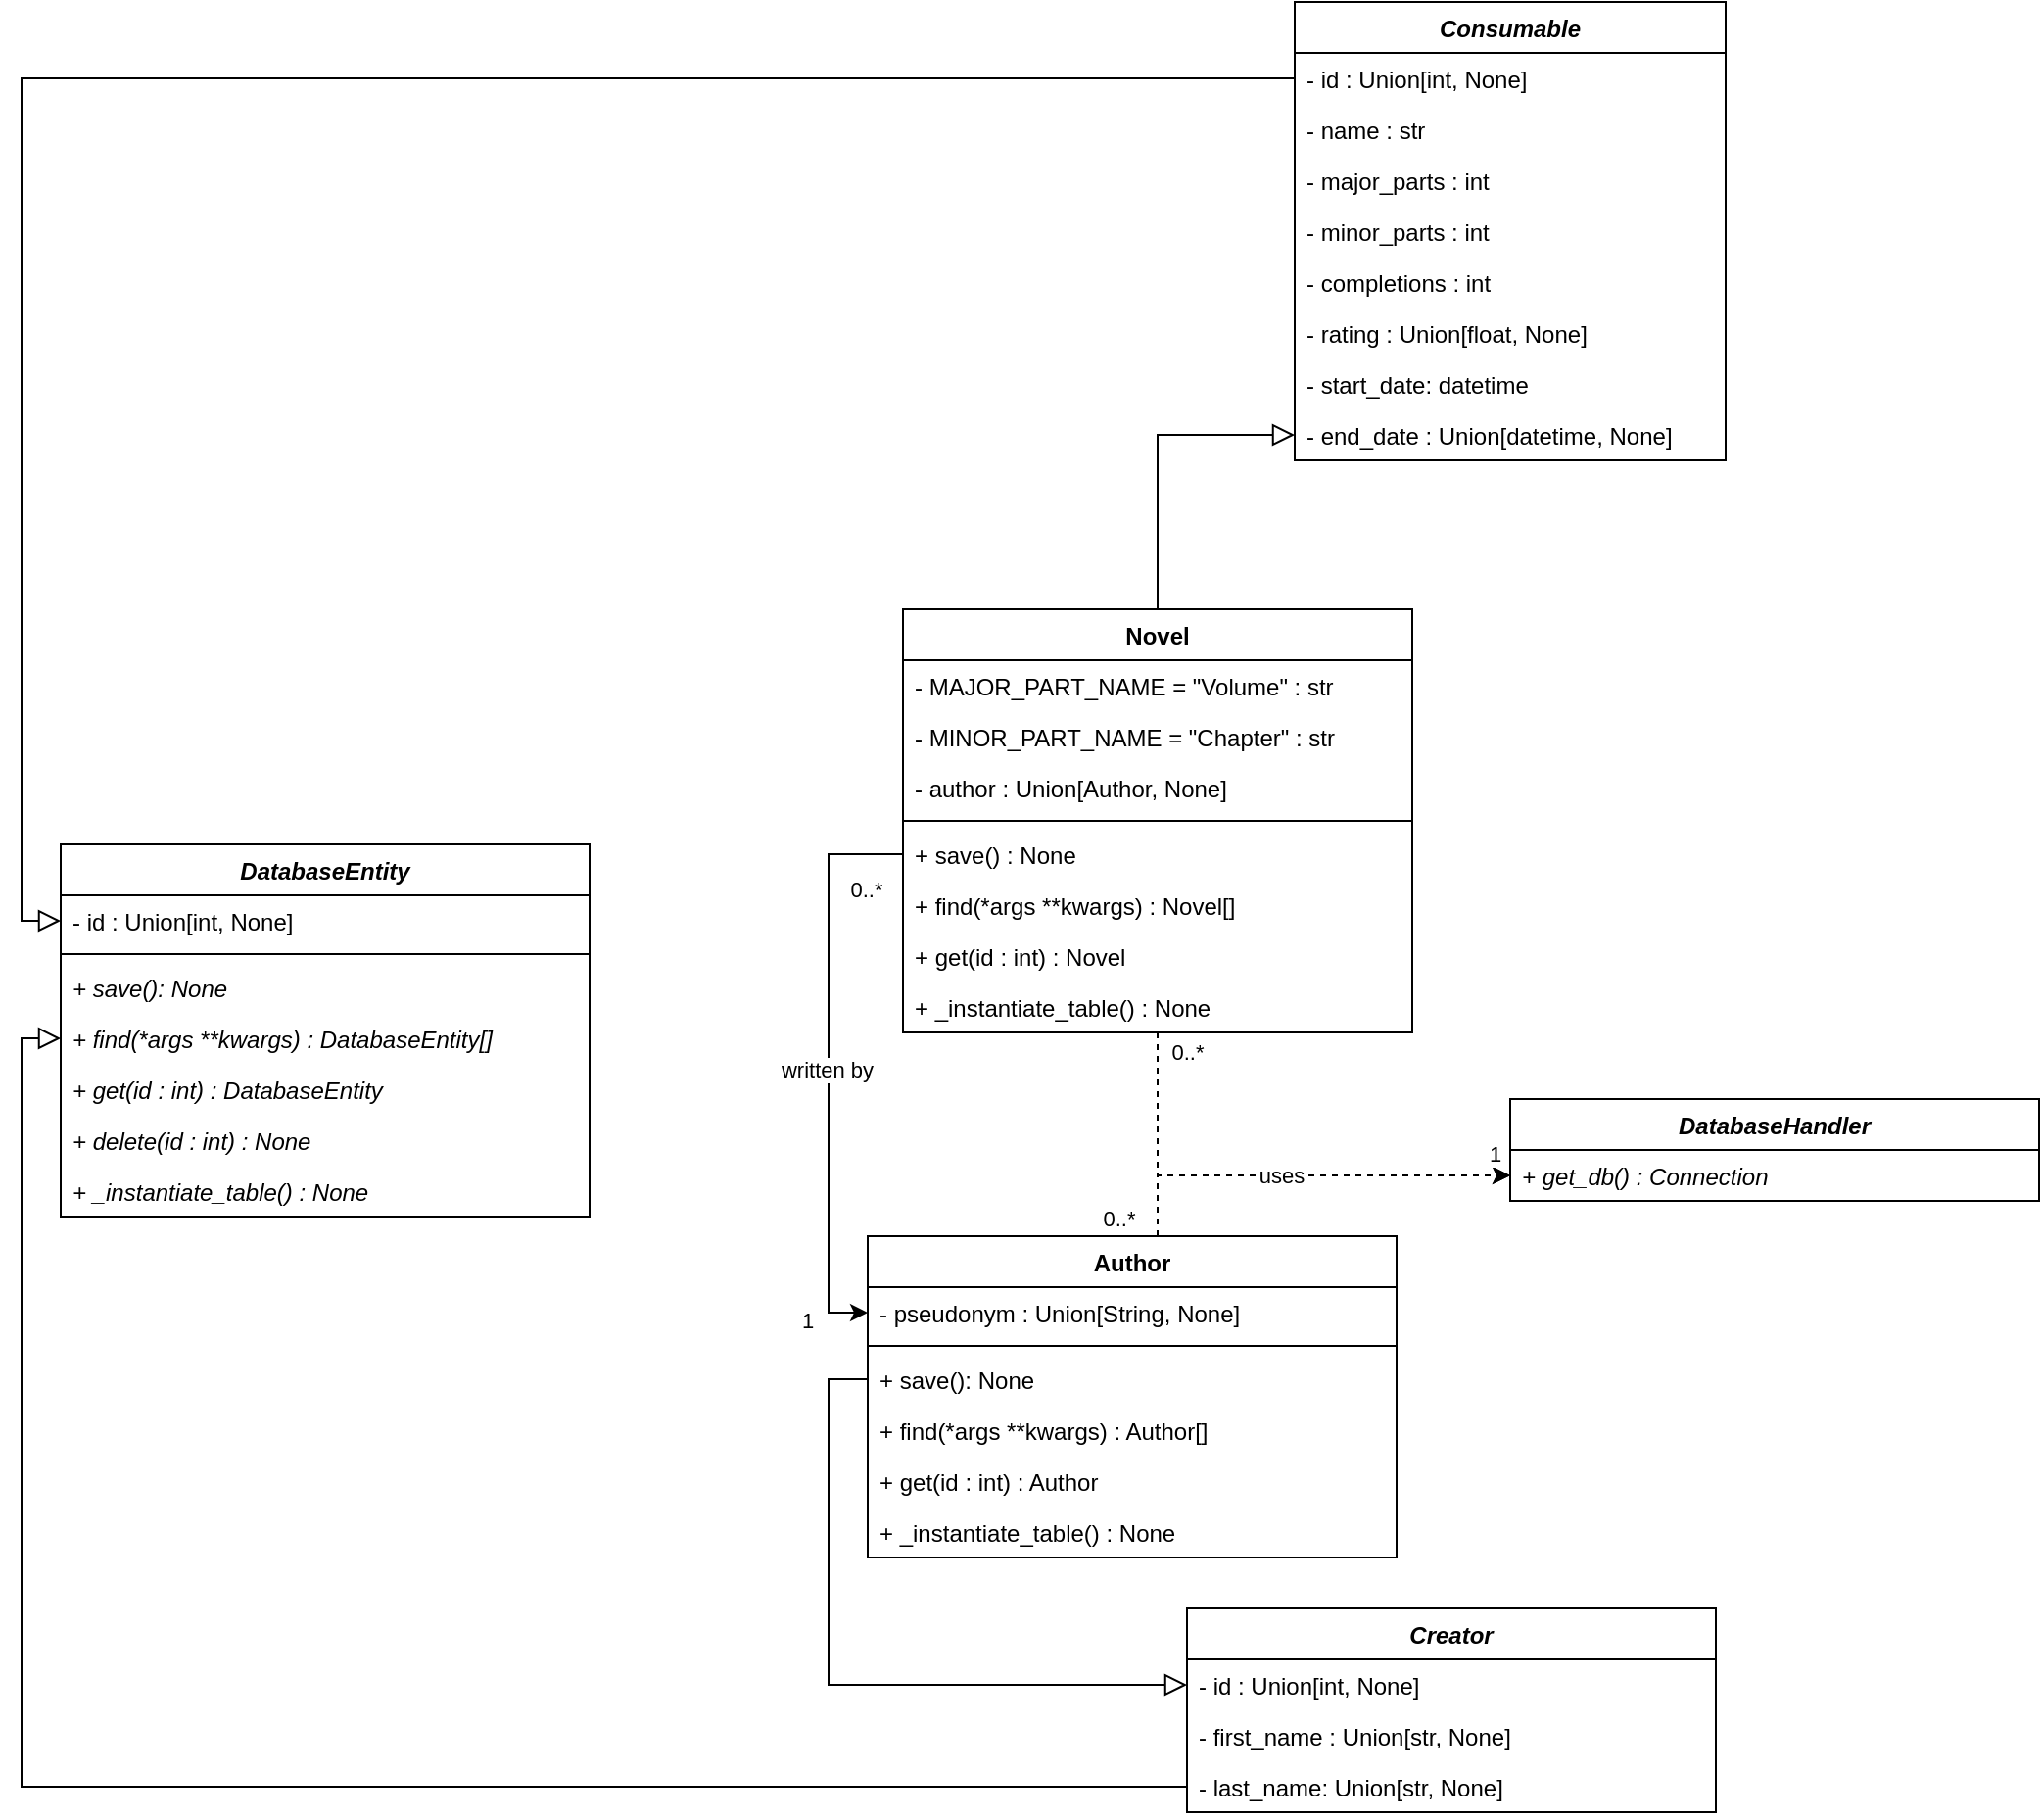 <mxfile version="20.8.16" type="device"><diagram name="Main" id="KlVWvcpyYjWucrEOQqJK"><mxGraphModel dx="2268" dy="828" grid="1" gridSize="10" guides="1" tooltips="1" connect="1" arrows="1" fold="1" page="1" pageScale="1" pageWidth="850" pageHeight="1100" math="0" shadow="0"><root><mxCell id="0"/><mxCell id="1" parent="0"/><mxCell id="5gayPX7CsW9NTMS7JiRn-1" value="Consumable" style="swimlane;fontStyle=3;align=center;verticalAlign=top;childLayout=stackLayout;horizontal=1;startSize=26;horizontalStack=0;resizeParent=1;resizeParentMax=0;resizeLast=0;collapsible=1;marginBottom=0;" parent="1" vertex="1"><mxGeometry x="320" y="40" width="220" height="234" as="geometry"/></mxCell><mxCell id="5gayPX7CsW9NTMS7JiRn-5" value="- id : Union[int, None]" style="text;strokeColor=none;fillColor=none;align=left;verticalAlign=top;spacingLeft=4;spacingRight=4;overflow=hidden;rotatable=0;points=[[0,0.5],[1,0.5]];portConstraint=eastwest;" parent="5gayPX7CsW9NTMS7JiRn-1" vertex="1"><mxGeometry y="26" width="220" height="26" as="geometry"/></mxCell><mxCell id="ip_KitO-Ow0_YXSTLBNE-20" value="- name : str" style="text;strokeColor=none;fillColor=none;align=left;verticalAlign=top;spacingLeft=4;spacingRight=4;overflow=hidden;rotatable=0;points=[[0,0.5],[1,0.5]];portConstraint=eastwest;" parent="5gayPX7CsW9NTMS7JiRn-1" vertex="1"><mxGeometry y="52" width="220" height="26" as="geometry"/></mxCell><mxCell id="5gayPX7CsW9NTMS7JiRn-2" value="- major_parts : int" style="text;strokeColor=none;fillColor=none;align=left;verticalAlign=top;spacingLeft=4;spacingRight=4;overflow=hidden;rotatable=0;points=[[0,0.5],[1,0.5]];portConstraint=eastwest;" parent="5gayPX7CsW9NTMS7JiRn-1" vertex="1"><mxGeometry y="78" width="220" height="26" as="geometry"/></mxCell><mxCell id="5gayPX7CsW9NTMS7JiRn-6" value="- minor_parts : int" style="text;strokeColor=none;fillColor=none;align=left;verticalAlign=top;spacingLeft=4;spacingRight=4;overflow=hidden;rotatable=0;points=[[0,0.5],[1,0.5]];portConstraint=eastwest;" parent="5gayPX7CsW9NTMS7JiRn-1" vertex="1"><mxGeometry y="104" width="220" height="26" as="geometry"/></mxCell><mxCell id="5gayPX7CsW9NTMS7JiRn-23" value="- completions : int" style="text;strokeColor=none;fillColor=none;align=left;verticalAlign=top;spacingLeft=4;spacingRight=4;overflow=hidden;rotatable=0;points=[[0,0.5],[1,0.5]];portConstraint=eastwest;" parent="5gayPX7CsW9NTMS7JiRn-1" vertex="1"><mxGeometry y="130" width="220" height="26" as="geometry"/></mxCell><mxCell id="5gayPX7CsW9NTMS7JiRn-25" value="- rating : Union[float, None]" style="text;strokeColor=none;fillColor=none;align=left;verticalAlign=top;spacingLeft=4;spacingRight=4;overflow=hidden;rotatable=0;points=[[0,0.5],[1,0.5]];portConstraint=eastwest;" parent="5gayPX7CsW9NTMS7JiRn-1" vertex="1"><mxGeometry y="156" width="220" height="26" as="geometry"/></mxCell><mxCell id="5gayPX7CsW9NTMS7JiRn-31" value="- start_date: datetime" style="text;strokeColor=none;fillColor=none;align=left;verticalAlign=top;spacingLeft=4;spacingRight=4;overflow=hidden;rotatable=0;points=[[0,0.5],[1,0.5]];portConstraint=eastwest;" parent="5gayPX7CsW9NTMS7JiRn-1" vertex="1"><mxGeometry y="182" width="220" height="26" as="geometry"/></mxCell><mxCell id="5gayPX7CsW9NTMS7JiRn-30" value="- end_date : Union[datetime, None]" style="text;strokeColor=none;fillColor=none;align=left;verticalAlign=top;spacingLeft=4;spacingRight=4;overflow=hidden;rotatable=0;points=[[0,0.5],[1,0.5]];portConstraint=eastwest;" parent="5gayPX7CsW9NTMS7JiRn-1" vertex="1"><mxGeometry y="208" width="220" height="26" as="geometry"/></mxCell><mxCell id="5gayPX7CsW9NTMS7JiRn-22" style="edgeStyle=orthogonalEdgeStyle;rounded=0;orthogonalLoop=1;jettySize=auto;html=1;endArrow=block;endFill=0;entryX=0;entryY=0.5;entryDx=0;entryDy=0;endSize=9;" parent="1" source="5gayPX7CsW9NTMS7JiRn-7" target="5gayPX7CsW9NTMS7JiRn-30" edge="1"><mxGeometry relative="1" as="geometry"><mxPoint x="320" y="347.0" as="targetPoint"/></mxGeometry></mxCell><mxCell id="tV0xpVB_VNV5JtR_hRAY-8" style="edgeStyle=orthogonalEdgeStyle;rounded=0;orthogonalLoop=1;jettySize=auto;html=1;entryX=0;entryY=0.5;entryDx=0;entryDy=0;dashed=1;" parent="1" source="5gayPX7CsW9NTMS7JiRn-7" target="tV0xpVB_VNV5JtR_hRAY-6" edge="1"><mxGeometry relative="1" as="geometry"/></mxCell><mxCell id="tV0xpVB_VNV5JtR_hRAY-11" value="0..*" style="edgeLabel;html=1;align=center;verticalAlign=middle;resizable=0;points=[];" parent="tV0xpVB_VNV5JtR_hRAY-8" vertex="1" connectable="0"><mxGeometry x="-0.92" relative="1" as="geometry"><mxPoint x="15" as="offset"/></mxGeometry></mxCell><mxCell id="5gayPX7CsW9NTMS7JiRn-7" value="Novel" style="swimlane;fontStyle=1;align=center;verticalAlign=top;childLayout=stackLayout;horizontal=1;startSize=26;horizontalStack=0;resizeParent=1;resizeParentMax=0;resizeLast=0;collapsible=1;marginBottom=0;" parent="1" vertex="1"><mxGeometry x="120" y="350" width="260" height="216" as="geometry"/></mxCell><mxCell id="ip_KitO-Ow0_YXSTLBNE-18" value="- MAJOR_PART_NAME = &quot;Volume&quot; : str" style="text;strokeColor=none;fillColor=none;align=left;verticalAlign=top;spacingLeft=4;spacingRight=4;overflow=hidden;rotatable=0;points=[[0,0.5],[1,0.5]];portConstraint=eastwest;" parent="5gayPX7CsW9NTMS7JiRn-7" vertex="1"><mxGeometry y="26" width="260" height="26" as="geometry"/></mxCell><mxCell id="ip_KitO-Ow0_YXSTLBNE-19" value="- MINOR_PART_NAME = &quot;Chapter&quot; : str" style="text;strokeColor=none;fillColor=none;align=left;verticalAlign=top;spacingLeft=4;spacingRight=4;overflow=hidden;rotatable=0;points=[[0,0.5],[1,0.5]];portConstraint=eastwest;" parent="5gayPX7CsW9NTMS7JiRn-7" vertex="1"><mxGeometry y="52" width="260" height="26" as="geometry"/></mxCell><mxCell id="5gayPX7CsW9NTMS7JiRn-8" value="- author : Union[Author, None]" style="text;strokeColor=none;fillColor=none;align=left;verticalAlign=top;spacingLeft=4;spacingRight=4;overflow=hidden;rotatable=0;points=[[0,0.5],[1,0.5]];portConstraint=eastwest;" parent="5gayPX7CsW9NTMS7JiRn-7" vertex="1"><mxGeometry y="78" width="260" height="26" as="geometry"/></mxCell><mxCell id="5gayPX7CsW9NTMS7JiRn-11" value="" style="line;strokeWidth=1;fillColor=none;align=left;verticalAlign=middle;spacingTop=-1;spacingLeft=3;spacingRight=3;rotatable=0;labelPosition=right;points=[];portConstraint=eastwest;strokeColor=inherit;" parent="5gayPX7CsW9NTMS7JiRn-7" vertex="1"><mxGeometry y="104" width="260" height="8" as="geometry"/></mxCell><mxCell id="5gayPX7CsW9NTMS7JiRn-12" value="+ save() : None" style="text;strokeColor=none;fillColor=none;align=left;verticalAlign=top;spacingLeft=4;spacingRight=4;overflow=hidden;rotatable=0;points=[[0,0.5],[1,0.5]];portConstraint=eastwest;fontStyle=0" parent="5gayPX7CsW9NTMS7JiRn-7" vertex="1"><mxGeometry y="112" width="260" height="26" as="geometry"/></mxCell><mxCell id="Z8-0k8WZmfPXtmYJdghB-1" value="+ find(*args **kwargs) : Novel[]" style="text;strokeColor=none;fillColor=none;align=left;verticalAlign=top;spacingLeft=4;spacingRight=4;overflow=hidden;rotatable=0;points=[[0,0.5],[1,0.5]];portConstraint=eastwest;fontStyle=0" parent="5gayPX7CsW9NTMS7JiRn-7" vertex="1"><mxGeometry y="138" width="260" height="26" as="geometry"/></mxCell><mxCell id="Z8-0k8WZmfPXtmYJdghB-2" value="+ get(id : int) : Novel" style="text;strokeColor=none;fillColor=none;align=left;verticalAlign=top;spacingLeft=4;spacingRight=4;overflow=hidden;rotatable=0;points=[[0,0.5],[1,0.5]];portConstraint=eastwest;fontStyle=0" parent="5gayPX7CsW9NTMS7JiRn-7" vertex="1"><mxGeometry y="164" width="260" height="26" as="geometry"/></mxCell><mxCell id="tV0xpVB_VNV5JtR_hRAY-15" value="+ _instantiate_table() : None" style="text;strokeColor=none;fillColor=none;align=left;verticalAlign=top;spacingLeft=4;spacingRight=4;overflow=hidden;rotatable=0;points=[[0,0.5],[1,0.5]];portConstraint=eastwest;fontStyle=0" parent="5gayPX7CsW9NTMS7JiRn-7" vertex="1"><mxGeometry y="190" width="260" height="26" as="geometry"/></mxCell><mxCell id="tV0xpVB_VNV5JtR_hRAY-9" style="edgeStyle=orthogonalEdgeStyle;rounded=0;orthogonalLoop=1;jettySize=auto;html=1;entryX=0;entryY=0.5;entryDx=0;entryDy=0;dashed=1;" parent="1" source="5gayPX7CsW9NTMS7JiRn-14" target="tV0xpVB_VNV5JtR_hRAY-6" edge="1"><mxGeometry relative="1" as="geometry"><mxPoint x="350" y="650" as="targetPoint"/><Array as="points"><mxPoint x="250" y="639"/></Array></mxGeometry></mxCell><mxCell id="tV0xpVB_VNV5JtR_hRAY-10" value="uses" style="edgeLabel;html=1;align=center;verticalAlign=middle;resizable=0;points=[];" parent="tV0xpVB_VNV5JtR_hRAY-9" vertex="1" connectable="0"><mxGeometry x="-0.107" relative="1" as="geometry"><mxPoint as="offset"/></mxGeometry></mxCell><mxCell id="tV0xpVB_VNV5JtR_hRAY-12" value="0..*" style="edgeLabel;html=1;align=center;verticalAlign=middle;resizable=0;points=[];" parent="tV0xpVB_VNV5JtR_hRAY-9" vertex="1" connectable="0"><mxGeometry x="-0.913" relative="1" as="geometry"><mxPoint x="-20" as="offset"/></mxGeometry></mxCell><mxCell id="5gayPX7CsW9NTMS7JiRn-14" value="Author" style="swimlane;fontStyle=1;align=center;verticalAlign=top;childLayout=stackLayout;horizontal=1;startSize=26;horizontalStack=0;resizeParent=1;resizeParentMax=0;resizeLast=0;collapsible=1;marginBottom=0;" parent="1" vertex="1"><mxGeometry x="102" y="670" width="270" height="164" as="geometry"/></mxCell><mxCell id="5gayPX7CsW9NTMS7JiRn-19" value="- pseudonym : Union[String, None]" style="text;strokeColor=none;fillColor=none;align=left;verticalAlign=top;spacingLeft=4;spacingRight=4;overflow=hidden;rotatable=0;points=[[0,0.5],[1,0.5]];portConstraint=eastwest;" parent="5gayPX7CsW9NTMS7JiRn-14" vertex="1"><mxGeometry y="26" width="270" height="26" as="geometry"/></mxCell><mxCell id="5gayPX7CsW9NTMS7JiRn-16" value="" style="line;strokeWidth=1;fillColor=none;align=left;verticalAlign=middle;spacingTop=-1;spacingLeft=3;spacingRight=3;rotatable=0;labelPosition=right;points=[];portConstraint=eastwest;strokeColor=inherit;" parent="5gayPX7CsW9NTMS7JiRn-14" vertex="1"><mxGeometry y="52" width="270" height="8" as="geometry"/></mxCell><mxCell id="5gayPX7CsW9NTMS7JiRn-17" value="+ save(): None" style="text;strokeColor=none;fillColor=none;align=left;verticalAlign=top;spacingLeft=4;spacingRight=4;overflow=hidden;rotatable=0;points=[[0,0.5],[1,0.5]];portConstraint=eastwest;fontStyle=0" parent="5gayPX7CsW9NTMS7JiRn-14" vertex="1"><mxGeometry y="60" width="270" height="26" as="geometry"/></mxCell><mxCell id="Z8-0k8WZmfPXtmYJdghB-16" value="+ find(*args **kwargs) : Author[]" style="text;strokeColor=none;fillColor=none;align=left;verticalAlign=top;spacingLeft=4;spacingRight=4;overflow=hidden;rotatable=0;points=[[0,0.5],[1,0.5]];portConstraint=eastwest;fontStyle=0" parent="5gayPX7CsW9NTMS7JiRn-14" vertex="1"><mxGeometry y="86" width="270" height="26" as="geometry"/></mxCell><mxCell id="Z8-0k8WZmfPXtmYJdghB-17" value="+ get(id : int) : Author" style="text;strokeColor=none;fillColor=none;align=left;verticalAlign=top;spacingLeft=4;spacingRight=4;overflow=hidden;rotatable=0;points=[[0,0.5],[1,0.5]];portConstraint=eastwest;fontStyle=0" parent="5gayPX7CsW9NTMS7JiRn-14" vertex="1"><mxGeometry y="112" width="270" height="26" as="geometry"/></mxCell><mxCell id="tV0xpVB_VNV5JtR_hRAY-25" value="+ _instantiate_table() : None" style="text;strokeColor=none;fillColor=none;align=left;verticalAlign=top;spacingLeft=4;spacingRight=4;overflow=hidden;rotatable=0;points=[[0,0.5],[1,0.5]];portConstraint=eastwest;fontStyle=0" parent="5gayPX7CsW9NTMS7JiRn-14" vertex="1"><mxGeometry y="138" width="270" height="26" as="geometry"/></mxCell><mxCell id="ip_KitO-Ow0_YXSTLBNE-8" value="Creator" style="swimlane;fontStyle=3;align=center;verticalAlign=top;childLayout=stackLayout;horizontal=1;startSize=26;horizontalStack=0;resizeParent=1;resizeParentMax=0;resizeLast=0;collapsible=1;marginBottom=0;" parent="1" vertex="1"><mxGeometry x="265" y="860" width="270" height="104" as="geometry"/></mxCell><mxCell id="ip_KitO-Ow0_YXSTLBNE-9" value="- id : Union[int, None]" style="text;strokeColor=none;fillColor=none;align=left;verticalAlign=top;spacingLeft=4;spacingRight=4;overflow=hidden;rotatable=0;points=[[0,0.5],[1,0.5]];portConstraint=eastwest;" parent="ip_KitO-Ow0_YXSTLBNE-8" vertex="1"><mxGeometry y="26" width="270" height="26" as="geometry"/></mxCell><mxCell id="ip_KitO-Ow0_YXSTLBNE-10" value="- first_name : Union[str, None]" style="text;strokeColor=none;fillColor=none;align=left;verticalAlign=top;spacingLeft=4;spacingRight=4;overflow=hidden;rotatable=0;points=[[0,0.5],[1,0.5]];portConstraint=eastwest;" parent="ip_KitO-Ow0_YXSTLBNE-8" vertex="1"><mxGeometry y="52" width="270" height="26" as="geometry"/></mxCell><mxCell id="ip_KitO-Ow0_YXSTLBNE-11" value="- last_name: Union[str, None]" style="text;strokeColor=none;fillColor=none;align=left;verticalAlign=top;spacingLeft=4;spacingRight=4;overflow=hidden;rotatable=0;points=[[0,0.5],[1,0.5]];portConstraint=eastwest;" parent="ip_KitO-Ow0_YXSTLBNE-8" vertex="1"><mxGeometry y="78" width="270" height="26" as="geometry"/></mxCell><mxCell id="ip_KitO-Ow0_YXSTLBNE-17" style="edgeStyle=orthogonalEdgeStyle;rounded=0;orthogonalLoop=1;jettySize=auto;html=1;exitX=0;exitY=0.5;exitDx=0;exitDy=0;entryX=0;entryY=0.5;entryDx=0;entryDy=0;endArrow=block;endFill=0;endSize=9;" parent="1" source="5gayPX7CsW9NTMS7JiRn-17" target="ip_KitO-Ow0_YXSTLBNE-9" edge="1"><mxGeometry relative="1" as="geometry"/></mxCell><mxCell id="ip_KitO-Ow0_YXSTLBNE-25" value="1" style="edgeLabel;html=1;align=center;verticalAlign=middle;resizable=0;points=[];" parent="1" vertex="1" connectable="0"><mxGeometry x="39.995" y="599.997" as="geometry"><mxPoint x="31" y="113" as="offset"/></mxGeometry></mxCell><mxCell id="Z8-0k8WZmfPXtmYJdghB-3" style="edgeStyle=orthogonalEdgeStyle;rounded=0;orthogonalLoop=1;jettySize=auto;html=1;entryX=0;entryY=0.5;entryDx=0;entryDy=0;" parent="1" source="5gayPX7CsW9NTMS7JiRn-12" target="5gayPX7CsW9NTMS7JiRn-19" edge="1"><mxGeometry relative="1" as="geometry"/></mxCell><mxCell id="Z8-0k8WZmfPXtmYJdghB-5" value="written by" style="edgeLabel;html=1;align=center;verticalAlign=middle;resizable=0;points=[];" parent="Z8-0k8WZmfPXtmYJdghB-3" vertex="1" connectable="0"><mxGeometry x="0.011" y="-1" relative="1" as="geometry"><mxPoint as="offset"/></mxGeometry></mxCell><mxCell id="Z8-0k8WZmfPXtmYJdghB-4" value="0..*" style="edgeLabel;html=1;align=center;verticalAlign=middle;resizable=0;points=[];" parent="1" vertex="1" connectable="0"><mxGeometry x="69.995" y="379.997" as="geometry"><mxPoint x="31" y="113" as="offset"/></mxGeometry></mxCell><mxCell id="Z8-0k8WZmfPXtmYJdghB-6" value="DatabaseEntity" style="swimlane;fontStyle=3;align=center;verticalAlign=top;childLayout=stackLayout;horizontal=1;startSize=26;horizontalStack=0;resizeParent=1;resizeParentMax=0;resizeLast=0;collapsible=1;marginBottom=0;" parent="1" vertex="1"><mxGeometry x="-310" y="470" width="270" height="190" as="geometry"/></mxCell><mxCell id="Z8-0k8WZmfPXtmYJdghB-7" value="- id : Union[int, None]" style="text;strokeColor=none;fillColor=none;align=left;verticalAlign=top;spacingLeft=4;spacingRight=4;overflow=hidden;rotatable=0;points=[[0,0.5],[1,0.5]];portConstraint=eastwest;" parent="Z8-0k8WZmfPXtmYJdghB-6" vertex="1"><mxGeometry y="26" width="270" height="26" as="geometry"/></mxCell><mxCell id="Z8-0k8WZmfPXtmYJdghB-10" value="" style="line;strokeWidth=1;fillColor=none;align=left;verticalAlign=middle;spacingTop=-1;spacingLeft=3;spacingRight=3;rotatable=0;labelPosition=right;points=[];portConstraint=eastwest;strokeColor=inherit;" parent="Z8-0k8WZmfPXtmYJdghB-6" vertex="1"><mxGeometry y="52" width="270" height="8" as="geometry"/></mxCell><mxCell id="Z8-0k8WZmfPXtmYJdghB-11" value="+ save(): None" style="text;strokeColor=none;fillColor=none;align=left;verticalAlign=top;spacingLeft=4;spacingRight=4;overflow=hidden;rotatable=0;points=[[0,0.5],[1,0.5]];portConstraint=eastwest;fontStyle=2" parent="Z8-0k8WZmfPXtmYJdghB-6" vertex="1"><mxGeometry y="60" width="270" height="26" as="geometry"/></mxCell><mxCell id="Z8-0k8WZmfPXtmYJdghB-12" value="+ find(*args **kwargs) : DatabaseEntity[]" style="text;strokeColor=none;fillColor=none;align=left;verticalAlign=top;spacingLeft=4;spacingRight=4;overflow=hidden;rotatable=0;points=[[0,0.5],[1,0.5]];portConstraint=eastwest;fontStyle=2" parent="Z8-0k8WZmfPXtmYJdghB-6" vertex="1"><mxGeometry y="86" width="270" height="26" as="geometry"/></mxCell><mxCell id="Z8-0k8WZmfPXtmYJdghB-13" value="+ get(id : int) : DatabaseEntity" style="text;strokeColor=none;fillColor=none;align=left;verticalAlign=top;spacingLeft=4;spacingRight=4;overflow=hidden;rotatable=0;points=[[0,0.5],[1,0.5]];portConstraint=eastwest;fontStyle=2" parent="Z8-0k8WZmfPXtmYJdghB-6" vertex="1"><mxGeometry y="112" width="270" height="26" as="geometry"/></mxCell><mxCell id="Kz0YqYzVe-x6qJNYfO4F-1" value="+ delete(id : int) : None" style="text;strokeColor=none;fillColor=none;align=left;verticalAlign=top;spacingLeft=4;spacingRight=4;overflow=hidden;rotatable=0;points=[[0,0.5],[1,0.5]];portConstraint=eastwest;fontStyle=2" vertex="1" parent="Z8-0k8WZmfPXtmYJdghB-6"><mxGeometry y="138" width="270" height="26" as="geometry"/></mxCell><mxCell id="tV0xpVB_VNV5JtR_hRAY-14" value="+ _instantiate_table() : None" style="text;strokeColor=none;fillColor=none;align=left;verticalAlign=top;spacingLeft=4;spacingRight=4;overflow=hidden;rotatable=0;points=[[0,0.5],[1,0.5]];portConstraint=eastwest;fontStyle=2" parent="Z8-0k8WZmfPXtmYJdghB-6" vertex="1"><mxGeometry y="164" width="270" height="26" as="geometry"/></mxCell><mxCell id="Z8-0k8WZmfPXtmYJdghB-14" style="edgeStyle=orthogonalEdgeStyle;rounded=0;orthogonalLoop=1;jettySize=auto;html=1;entryX=0;entryY=0.5;entryDx=0;entryDy=0;endArrow=block;endFill=0;endSize=9;exitX=0;exitY=0.5;exitDx=0;exitDy=0;" parent="1" source="ip_KitO-Ow0_YXSTLBNE-11" target="Z8-0k8WZmfPXtmYJdghB-12" edge="1"><mxGeometry relative="1" as="geometry"><mxPoint x="265" y="1011.0" as="sourcePoint"/></mxGeometry></mxCell><mxCell id="Z8-0k8WZmfPXtmYJdghB-15" style="edgeStyle=orthogonalEdgeStyle;rounded=0;orthogonalLoop=1;jettySize=auto;html=1;entryX=0;entryY=0.5;entryDx=0;entryDy=0;endArrow=block;endFill=0;endSize=9;" parent="1" source="5gayPX7CsW9NTMS7JiRn-5" target="Z8-0k8WZmfPXtmYJdghB-7" edge="1"><mxGeometry relative="1" as="geometry"/></mxCell><mxCell id="tV0xpVB_VNV5JtR_hRAY-1" value="DatabaseHandler" style="swimlane;fontStyle=3;align=center;verticalAlign=top;childLayout=stackLayout;horizontal=1;startSize=26;horizontalStack=0;resizeParent=1;resizeParentMax=0;resizeLast=0;collapsible=1;marginBottom=0;" parent="1" vertex="1"><mxGeometry x="430" y="600" width="270" height="52" as="geometry"/></mxCell><mxCell id="tV0xpVB_VNV5JtR_hRAY-6" value="+ get_db() : Connection" style="text;strokeColor=none;fillColor=none;align=left;verticalAlign=top;spacingLeft=4;spacingRight=4;overflow=hidden;rotatable=0;points=[[0,0.5],[1,0.5]];portConstraint=eastwest;fontStyle=2" parent="tV0xpVB_VNV5JtR_hRAY-1" vertex="1"><mxGeometry y="26" width="270" height="26" as="geometry"/></mxCell><mxCell id="tV0xpVB_VNV5JtR_hRAY-13" value="1" style="edgeLabel;html=1;align=center;verticalAlign=middle;resizable=0;points=[];" parent="1" vertex="1" connectable="0"><mxGeometry x="280" y="608" as="geometry"><mxPoint x="142" y="20" as="offset"/></mxGeometry></mxCell></root></mxGraphModel></diagram></mxfile>